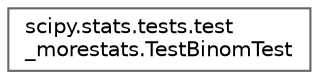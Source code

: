 digraph "Graphical Class Hierarchy"
{
 // LATEX_PDF_SIZE
  bgcolor="transparent";
  edge [fontname=Helvetica,fontsize=10,labelfontname=Helvetica,labelfontsize=10];
  node [fontname=Helvetica,fontsize=10,shape=box,height=0.2,width=0.4];
  rankdir="LR";
  Node0 [id="Node000000",label="scipy.stats.tests.test\l_morestats.TestBinomTest",height=0.2,width=0.4,color="grey40", fillcolor="white", style="filled",URL="$d1/d4a/classscipy_1_1stats_1_1tests_1_1test__morestats_1_1TestBinomTest.html",tooltip=" "];
}
